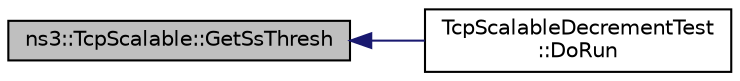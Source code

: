 digraph "ns3::TcpScalable::GetSsThresh"
{
  edge [fontname="Helvetica",fontsize="10",labelfontname="Helvetica",labelfontsize="10"];
  node [fontname="Helvetica",fontsize="10",shape=record];
  rankdir="LR";
  Node1 [label="ns3::TcpScalable::GetSsThresh",height=0.2,width=0.4,color="black", fillcolor="grey75", style="filled", fontcolor="black"];
  Node1 -> Node2 [dir="back",color="midnightblue",fontsize="10",style="solid"];
  Node2 [label="TcpScalableDecrementTest\l::DoRun",height=0.2,width=0.4,color="black", fillcolor="white", style="filled",URL="$d8/d59/classTcpScalableDecrementTest.html#a1b770903f1998367eb686ec17fceb9bb",tooltip="Implementation to actually run this TestCase. "];
}
